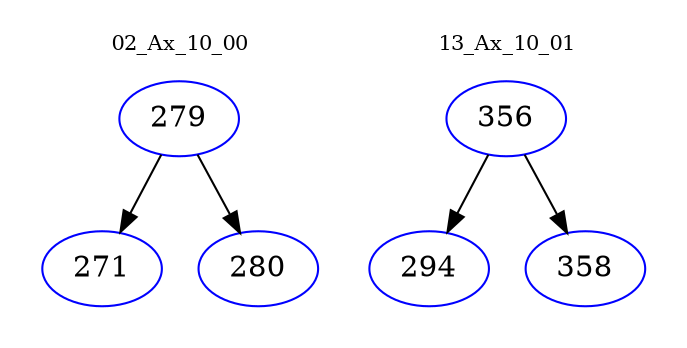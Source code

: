 digraph{
subgraph cluster_0 {
color = white
label = "02_Ax_10_00";
fontsize=10;
T0_279 [label="279", color="blue"]
T0_279 -> T0_271 [color="black"]
T0_271 [label="271", color="blue"]
T0_279 -> T0_280 [color="black"]
T0_280 [label="280", color="blue"]
}
subgraph cluster_1 {
color = white
label = "13_Ax_10_01";
fontsize=10;
T1_356 [label="356", color="blue"]
T1_356 -> T1_294 [color="black"]
T1_294 [label="294", color="blue"]
T1_356 -> T1_358 [color="black"]
T1_358 [label="358", color="blue"]
}
}
